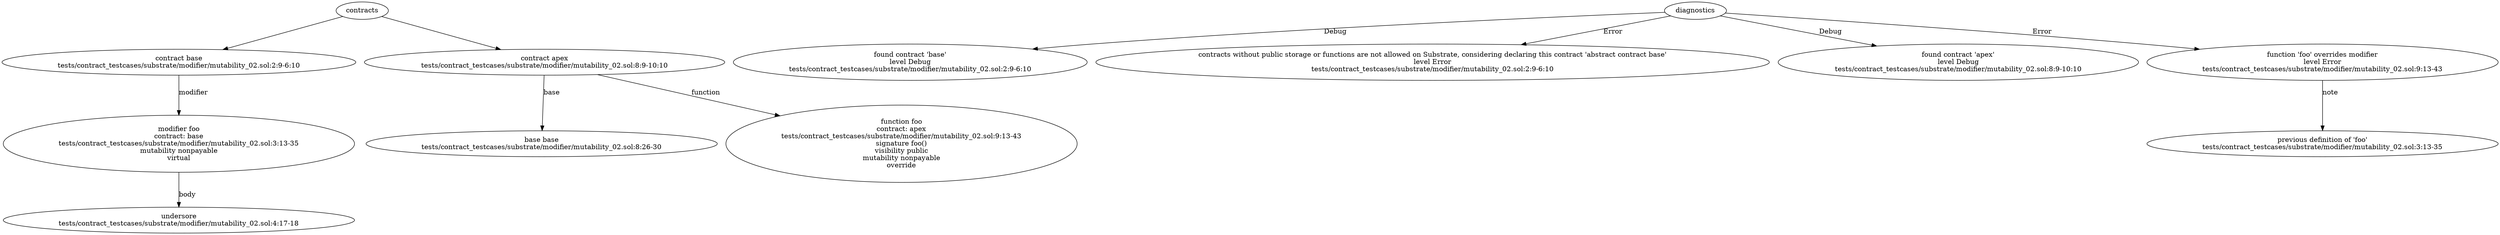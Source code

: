 strict digraph "tests/contract_testcases/substrate/modifier/mutability_02.sol" {
	contract [label="contract base\ntests/contract_testcases/substrate/modifier/mutability_02.sol:2:9-6:10"]
	foo [label="modifier foo\ncontract: base\ntests/contract_testcases/substrate/modifier/mutability_02.sol:3:13-35\nmutability nonpayable\nvirtual"]
	underscore [label="undersore\ntests/contract_testcases/substrate/modifier/mutability_02.sol:4:17-18"]
	contract_4 [label="contract apex\ntests/contract_testcases/substrate/modifier/mutability_02.sol:8:9-10:10"]
	base [label="base base\ntests/contract_testcases/substrate/modifier/mutability_02.sol:8:26-30"]
	foo_6 [label="function foo\ncontract: apex\ntests/contract_testcases/substrate/modifier/mutability_02.sol:9:13-43\nsignature foo()\nvisibility public\nmutability nonpayable\noverride"]
	diagnostic [label="found contract 'base'\nlevel Debug\ntests/contract_testcases/substrate/modifier/mutability_02.sol:2:9-6:10"]
	diagnostic_9 [label="contracts without public storage or functions are not allowed on Substrate, considering declaring this contract 'abstract contract base'\nlevel Error\ntests/contract_testcases/substrate/modifier/mutability_02.sol:2:9-6:10"]
	diagnostic_10 [label="found contract 'apex'\nlevel Debug\ntests/contract_testcases/substrate/modifier/mutability_02.sol:8:9-10:10"]
	diagnostic_11 [label="function 'foo' overrides modifier\nlevel Error\ntests/contract_testcases/substrate/modifier/mutability_02.sol:9:13-43"]
	note [label="previous definition of 'foo'\ntests/contract_testcases/substrate/modifier/mutability_02.sol:3:13-35"]
	contracts -> contract
	contract -> foo [label="modifier"]
	foo -> underscore [label="body"]
	contracts -> contract_4
	contract_4 -> base [label="base"]
	contract_4 -> foo_6 [label="function"]
	diagnostics -> diagnostic [label="Debug"]
	diagnostics -> diagnostic_9 [label="Error"]
	diagnostics -> diagnostic_10 [label="Debug"]
	diagnostics -> diagnostic_11 [label="Error"]
	diagnostic_11 -> note [label="note"]
}
